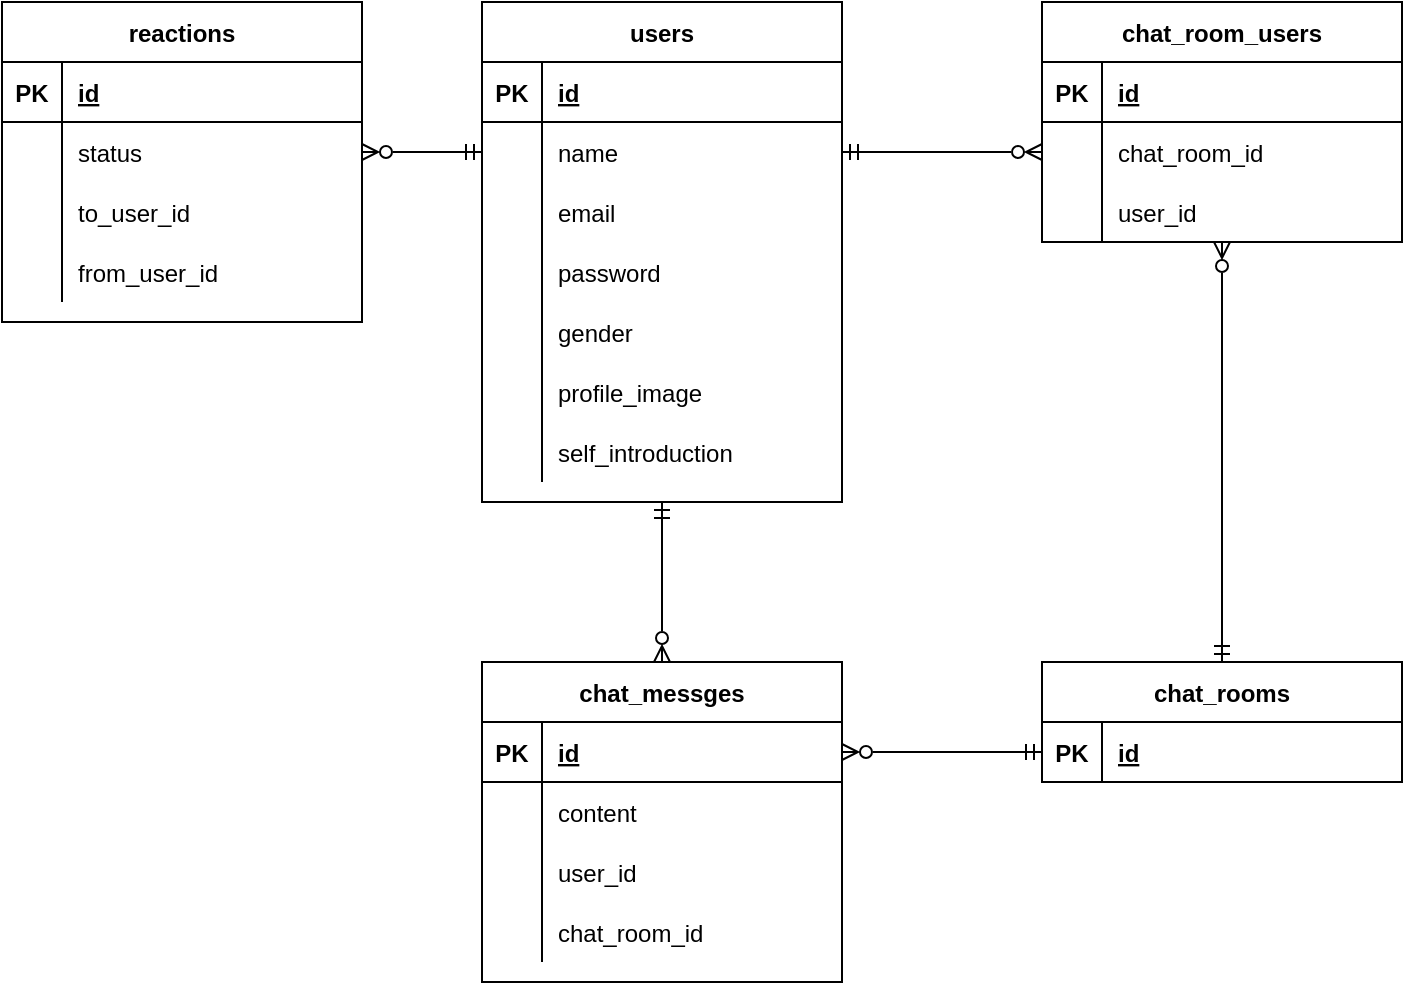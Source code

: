 <mxfile version="20.3.3" type="google"><diagram id="Gw4H7BGoseLWrqRV_3Ii" name="ページ1"><mxGraphModel dx="1426" dy="768" grid="1" gridSize="10" guides="1" tooltips="1" connect="1" arrows="1" fold="1" page="1" pageScale="1" pageWidth="827" pageHeight="1169" math="0" shadow="0"><root><mxCell id="0"/><mxCell id="1" parent="0"/><mxCell id="ce9aBGdU0RYDEE_HcJih-2" value="reactions" style="shape=table;startSize=30;container=1;collapsible=1;childLayout=tableLayout;fixedRows=1;rowLines=0;fontStyle=1;align=center;resizeLast=1;" vertex="1" parent="1"><mxGeometry x="60" y="40" width="180" height="160" as="geometry"/></mxCell><mxCell id="ce9aBGdU0RYDEE_HcJih-3" value="" style="shape=tableRow;horizontal=0;startSize=0;swimlaneHead=0;swimlaneBody=0;fillColor=none;collapsible=0;dropTarget=0;points=[[0,0.5],[1,0.5]];portConstraint=eastwest;top=0;left=0;right=0;bottom=1;" vertex="1" parent="ce9aBGdU0RYDEE_HcJih-2"><mxGeometry y="30" width="180" height="30" as="geometry"/></mxCell><mxCell id="ce9aBGdU0RYDEE_HcJih-4" value="PK" style="shape=partialRectangle;connectable=0;fillColor=none;top=0;left=0;bottom=0;right=0;fontStyle=1;overflow=hidden;" vertex="1" parent="ce9aBGdU0RYDEE_HcJih-3"><mxGeometry width="30" height="30" as="geometry"><mxRectangle width="30" height="30" as="alternateBounds"/></mxGeometry></mxCell><mxCell id="ce9aBGdU0RYDEE_HcJih-5" value="id" style="shape=partialRectangle;connectable=0;fillColor=none;top=0;left=0;bottom=0;right=0;align=left;spacingLeft=6;fontStyle=5;overflow=hidden;" vertex="1" parent="ce9aBGdU0RYDEE_HcJih-3"><mxGeometry x="30" width="150" height="30" as="geometry"><mxRectangle width="150" height="30" as="alternateBounds"/></mxGeometry></mxCell><mxCell id="ce9aBGdU0RYDEE_HcJih-6" value="" style="shape=tableRow;horizontal=0;startSize=0;swimlaneHead=0;swimlaneBody=0;fillColor=none;collapsible=0;dropTarget=0;points=[[0,0.5],[1,0.5]];portConstraint=eastwest;top=0;left=0;right=0;bottom=0;" vertex="1" parent="ce9aBGdU0RYDEE_HcJih-2"><mxGeometry y="60" width="180" height="30" as="geometry"/></mxCell><mxCell id="ce9aBGdU0RYDEE_HcJih-7" value="" style="shape=partialRectangle;connectable=0;fillColor=none;top=0;left=0;bottom=0;right=0;editable=1;overflow=hidden;" vertex="1" parent="ce9aBGdU0RYDEE_HcJih-6"><mxGeometry width="30" height="30" as="geometry"><mxRectangle width="30" height="30" as="alternateBounds"/></mxGeometry></mxCell><mxCell id="ce9aBGdU0RYDEE_HcJih-8" value="status" style="shape=partialRectangle;connectable=0;fillColor=none;top=0;left=0;bottom=0;right=0;align=left;spacingLeft=6;overflow=hidden;" vertex="1" parent="ce9aBGdU0RYDEE_HcJih-6"><mxGeometry x="30" width="150" height="30" as="geometry"><mxRectangle width="150" height="30" as="alternateBounds"/></mxGeometry></mxCell><mxCell id="ce9aBGdU0RYDEE_HcJih-9" value="" style="shape=tableRow;horizontal=0;startSize=0;swimlaneHead=0;swimlaneBody=0;fillColor=none;collapsible=0;dropTarget=0;points=[[0,0.5],[1,0.5]];portConstraint=eastwest;top=0;left=0;right=0;bottom=0;" vertex="1" parent="ce9aBGdU0RYDEE_HcJih-2"><mxGeometry y="90" width="180" height="30" as="geometry"/></mxCell><mxCell id="ce9aBGdU0RYDEE_HcJih-10" value="" style="shape=partialRectangle;connectable=0;fillColor=none;top=0;left=0;bottom=0;right=0;editable=1;overflow=hidden;" vertex="1" parent="ce9aBGdU0RYDEE_HcJih-9"><mxGeometry width="30" height="30" as="geometry"><mxRectangle width="30" height="30" as="alternateBounds"/></mxGeometry></mxCell><mxCell id="ce9aBGdU0RYDEE_HcJih-11" value="to_user_id" style="shape=partialRectangle;connectable=0;fillColor=none;top=0;left=0;bottom=0;right=0;align=left;spacingLeft=6;overflow=hidden;" vertex="1" parent="ce9aBGdU0RYDEE_HcJih-9"><mxGeometry x="30" width="150" height="30" as="geometry"><mxRectangle width="150" height="30" as="alternateBounds"/></mxGeometry></mxCell><mxCell id="ce9aBGdU0RYDEE_HcJih-12" value="" style="shape=tableRow;horizontal=0;startSize=0;swimlaneHead=0;swimlaneBody=0;fillColor=none;collapsible=0;dropTarget=0;points=[[0,0.5],[1,0.5]];portConstraint=eastwest;top=0;left=0;right=0;bottom=0;" vertex="1" parent="ce9aBGdU0RYDEE_HcJih-2"><mxGeometry y="120" width="180" height="30" as="geometry"/></mxCell><mxCell id="ce9aBGdU0RYDEE_HcJih-13" value="" style="shape=partialRectangle;connectable=0;fillColor=none;top=0;left=0;bottom=0;right=0;editable=1;overflow=hidden;" vertex="1" parent="ce9aBGdU0RYDEE_HcJih-12"><mxGeometry width="30" height="30" as="geometry"><mxRectangle width="30" height="30" as="alternateBounds"/></mxGeometry></mxCell><mxCell id="ce9aBGdU0RYDEE_HcJih-14" value="from_user_id" style="shape=partialRectangle;connectable=0;fillColor=none;top=0;left=0;bottom=0;right=0;align=left;spacingLeft=6;overflow=hidden;" vertex="1" parent="ce9aBGdU0RYDEE_HcJih-12"><mxGeometry x="30" width="150" height="30" as="geometry"><mxRectangle width="150" height="30" as="alternateBounds"/></mxGeometry></mxCell><mxCell id="ce9aBGdU0RYDEE_HcJih-15" value="users" style="shape=table;startSize=30;container=1;collapsible=1;childLayout=tableLayout;fixedRows=1;rowLines=0;fontStyle=1;align=center;resizeLast=1;" vertex="1" parent="1"><mxGeometry x="300" y="40" width="180" height="250" as="geometry"/></mxCell><mxCell id="ce9aBGdU0RYDEE_HcJih-16" value="" style="shape=tableRow;horizontal=0;startSize=0;swimlaneHead=0;swimlaneBody=0;fillColor=none;collapsible=0;dropTarget=0;points=[[0,0.5],[1,0.5]];portConstraint=eastwest;top=0;left=0;right=0;bottom=1;" vertex="1" parent="ce9aBGdU0RYDEE_HcJih-15"><mxGeometry y="30" width="180" height="30" as="geometry"/></mxCell><mxCell id="ce9aBGdU0RYDEE_HcJih-17" value="PK" style="shape=partialRectangle;connectable=0;fillColor=none;top=0;left=0;bottom=0;right=0;fontStyle=1;overflow=hidden;" vertex="1" parent="ce9aBGdU0RYDEE_HcJih-16"><mxGeometry width="30" height="30" as="geometry"><mxRectangle width="30" height="30" as="alternateBounds"/></mxGeometry></mxCell><mxCell id="ce9aBGdU0RYDEE_HcJih-18" value="id" style="shape=partialRectangle;connectable=0;fillColor=none;top=0;left=0;bottom=0;right=0;align=left;spacingLeft=6;fontStyle=5;overflow=hidden;" vertex="1" parent="ce9aBGdU0RYDEE_HcJih-16"><mxGeometry x="30" width="150" height="30" as="geometry"><mxRectangle width="150" height="30" as="alternateBounds"/></mxGeometry></mxCell><mxCell id="ce9aBGdU0RYDEE_HcJih-19" value="" style="shape=tableRow;horizontal=0;startSize=0;swimlaneHead=0;swimlaneBody=0;fillColor=none;collapsible=0;dropTarget=0;points=[[0,0.5],[1,0.5]];portConstraint=eastwest;top=0;left=0;right=0;bottom=0;" vertex="1" parent="ce9aBGdU0RYDEE_HcJih-15"><mxGeometry y="60" width="180" height="30" as="geometry"/></mxCell><mxCell id="ce9aBGdU0RYDEE_HcJih-20" value="" style="shape=partialRectangle;connectable=0;fillColor=none;top=0;left=0;bottom=0;right=0;editable=1;overflow=hidden;" vertex="1" parent="ce9aBGdU0RYDEE_HcJih-19"><mxGeometry width="30" height="30" as="geometry"><mxRectangle width="30" height="30" as="alternateBounds"/></mxGeometry></mxCell><mxCell id="ce9aBGdU0RYDEE_HcJih-21" value="name" style="shape=partialRectangle;connectable=0;fillColor=none;top=0;left=0;bottom=0;right=0;align=left;spacingLeft=6;overflow=hidden;" vertex="1" parent="ce9aBGdU0RYDEE_HcJih-19"><mxGeometry x="30" width="150" height="30" as="geometry"><mxRectangle width="150" height="30" as="alternateBounds"/></mxGeometry></mxCell><mxCell id="ce9aBGdU0RYDEE_HcJih-22" value="" style="shape=tableRow;horizontal=0;startSize=0;swimlaneHead=0;swimlaneBody=0;fillColor=none;collapsible=0;dropTarget=0;points=[[0,0.5],[1,0.5]];portConstraint=eastwest;top=0;left=0;right=0;bottom=0;" vertex="1" parent="ce9aBGdU0RYDEE_HcJih-15"><mxGeometry y="90" width="180" height="30" as="geometry"/></mxCell><mxCell id="ce9aBGdU0RYDEE_HcJih-23" value="" style="shape=partialRectangle;connectable=0;fillColor=none;top=0;left=0;bottom=0;right=0;editable=1;overflow=hidden;" vertex="1" parent="ce9aBGdU0RYDEE_HcJih-22"><mxGeometry width="30" height="30" as="geometry"><mxRectangle width="30" height="30" as="alternateBounds"/></mxGeometry></mxCell><mxCell id="ce9aBGdU0RYDEE_HcJih-24" value="email " style="shape=partialRectangle;connectable=0;fillColor=none;top=0;left=0;bottom=0;right=0;align=left;spacingLeft=6;overflow=hidden;" vertex="1" parent="ce9aBGdU0RYDEE_HcJih-22"><mxGeometry x="30" width="150" height="30" as="geometry"><mxRectangle width="150" height="30" as="alternateBounds"/></mxGeometry></mxCell><mxCell id="ce9aBGdU0RYDEE_HcJih-25" value="" style="shape=tableRow;horizontal=0;startSize=0;swimlaneHead=0;swimlaneBody=0;fillColor=none;collapsible=0;dropTarget=0;points=[[0,0.5],[1,0.5]];portConstraint=eastwest;top=0;left=0;right=0;bottom=0;" vertex="1" parent="ce9aBGdU0RYDEE_HcJih-15"><mxGeometry y="120" width="180" height="30" as="geometry"/></mxCell><mxCell id="ce9aBGdU0RYDEE_HcJih-26" value="" style="shape=partialRectangle;connectable=0;fillColor=none;top=0;left=0;bottom=0;right=0;editable=1;overflow=hidden;" vertex="1" parent="ce9aBGdU0RYDEE_HcJih-25"><mxGeometry width="30" height="30" as="geometry"><mxRectangle width="30" height="30" as="alternateBounds"/></mxGeometry></mxCell><mxCell id="ce9aBGdU0RYDEE_HcJih-27" value="password" style="shape=partialRectangle;connectable=0;fillColor=none;top=0;left=0;bottom=0;right=0;align=left;spacingLeft=6;overflow=hidden;" vertex="1" parent="ce9aBGdU0RYDEE_HcJih-25"><mxGeometry x="30" width="150" height="30" as="geometry"><mxRectangle width="150" height="30" as="alternateBounds"/></mxGeometry></mxCell><mxCell id="ce9aBGdU0RYDEE_HcJih-28" value="" style="shape=tableRow;horizontal=0;startSize=0;swimlaneHead=0;swimlaneBody=0;fillColor=none;collapsible=0;dropTarget=0;points=[[0,0.5],[1,0.5]];portConstraint=eastwest;top=0;left=0;right=0;bottom=0;" vertex="1" parent="ce9aBGdU0RYDEE_HcJih-15"><mxGeometry y="150" width="180" height="30" as="geometry"/></mxCell><mxCell id="ce9aBGdU0RYDEE_HcJih-29" value="" style="shape=partialRectangle;connectable=0;fillColor=none;top=0;left=0;bottom=0;right=0;editable=1;overflow=hidden;" vertex="1" parent="ce9aBGdU0RYDEE_HcJih-28"><mxGeometry width="30" height="30" as="geometry"><mxRectangle width="30" height="30" as="alternateBounds"/></mxGeometry></mxCell><mxCell id="ce9aBGdU0RYDEE_HcJih-30" value="gender" style="shape=partialRectangle;connectable=0;fillColor=none;top=0;left=0;bottom=0;right=0;align=left;spacingLeft=6;overflow=hidden;" vertex="1" parent="ce9aBGdU0RYDEE_HcJih-28"><mxGeometry x="30" width="150" height="30" as="geometry"><mxRectangle width="150" height="30" as="alternateBounds"/></mxGeometry></mxCell><mxCell id="ce9aBGdU0RYDEE_HcJih-31" value="" style="shape=tableRow;horizontal=0;startSize=0;swimlaneHead=0;swimlaneBody=0;fillColor=none;collapsible=0;dropTarget=0;points=[[0,0.5],[1,0.5]];portConstraint=eastwest;top=0;left=0;right=0;bottom=0;" vertex="1" parent="ce9aBGdU0RYDEE_HcJih-15"><mxGeometry y="180" width="180" height="30" as="geometry"/></mxCell><mxCell id="ce9aBGdU0RYDEE_HcJih-32" value="" style="shape=partialRectangle;connectable=0;fillColor=none;top=0;left=0;bottom=0;right=0;editable=1;overflow=hidden;" vertex="1" parent="ce9aBGdU0RYDEE_HcJih-31"><mxGeometry width="30" height="30" as="geometry"><mxRectangle width="30" height="30" as="alternateBounds"/></mxGeometry></mxCell><mxCell id="ce9aBGdU0RYDEE_HcJih-33" value="profile_image" style="shape=partialRectangle;connectable=0;fillColor=none;top=0;left=0;bottom=0;right=0;align=left;spacingLeft=6;overflow=hidden;" vertex="1" parent="ce9aBGdU0RYDEE_HcJih-31"><mxGeometry x="30" width="150" height="30" as="geometry"><mxRectangle width="150" height="30" as="alternateBounds"/></mxGeometry></mxCell><mxCell id="ce9aBGdU0RYDEE_HcJih-34" value="" style="shape=tableRow;horizontal=0;startSize=0;swimlaneHead=0;swimlaneBody=0;fillColor=none;collapsible=0;dropTarget=0;points=[[0,0.5],[1,0.5]];portConstraint=eastwest;top=0;left=0;right=0;bottom=0;" vertex="1" parent="ce9aBGdU0RYDEE_HcJih-15"><mxGeometry y="210" width="180" height="30" as="geometry"/></mxCell><mxCell id="ce9aBGdU0RYDEE_HcJih-35" value="" style="shape=partialRectangle;connectable=0;fillColor=none;top=0;left=0;bottom=0;right=0;editable=1;overflow=hidden;" vertex="1" parent="ce9aBGdU0RYDEE_HcJih-34"><mxGeometry width="30" height="30" as="geometry"><mxRectangle width="30" height="30" as="alternateBounds"/></mxGeometry></mxCell><mxCell id="ce9aBGdU0RYDEE_HcJih-36" value="self_introduction" style="shape=partialRectangle;connectable=0;fillColor=none;top=0;left=0;bottom=0;right=0;align=left;spacingLeft=6;overflow=hidden;" vertex="1" parent="ce9aBGdU0RYDEE_HcJih-34"><mxGeometry x="30" width="150" height="30" as="geometry"><mxRectangle width="150" height="30" as="alternateBounds"/></mxGeometry></mxCell><mxCell id="ce9aBGdU0RYDEE_HcJih-37" value="chat_room_users" style="shape=table;startSize=30;container=1;collapsible=1;childLayout=tableLayout;fixedRows=1;rowLines=0;fontStyle=1;align=center;resizeLast=1;" vertex="1" parent="1"><mxGeometry x="580" y="40" width="180" height="120" as="geometry"/></mxCell><mxCell id="ce9aBGdU0RYDEE_HcJih-38" value="" style="shape=tableRow;horizontal=0;startSize=0;swimlaneHead=0;swimlaneBody=0;fillColor=none;collapsible=0;dropTarget=0;points=[[0,0.5],[1,0.5]];portConstraint=eastwest;top=0;left=0;right=0;bottom=1;" vertex="1" parent="ce9aBGdU0RYDEE_HcJih-37"><mxGeometry y="30" width="180" height="30" as="geometry"/></mxCell><mxCell id="ce9aBGdU0RYDEE_HcJih-39" value="PK" style="shape=partialRectangle;connectable=0;fillColor=none;top=0;left=0;bottom=0;right=0;fontStyle=1;overflow=hidden;" vertex="1" parent="ce9aBGdU0RYDEE_HcJih-38"><mxGeometry width="30" height="30" as="geometry"><mxRectangle width="30" height="30" as="alternateBounds"/></mxGeometry></mxCell><mxCell id="ce9aBGdU0RYDEE_HcJih-40" value="id" style="shape=partialRectangle;connectable=0;fillColor=none;top=0;left=0;bottom=0;right=0;align=left;spacingLeft=6;fontStyle=5;overflow=hidden;" vertex="1" parent="ce9aBGdU0RYDEE_HcJih-38"><mxGeometry x="30" width="150" height="30" as="geometry"><mxRectangle width="150" height="30" as="alternateBounds"/></mxGeometry></mxCell><mxCell id="ce9aBGdU0RYDEE_HcJih-41" value="" style="shape=tableRow;horizontal=0;startSize=0;swimlaneHead=0;swimlaneBody=0;fillColor=none;collapsible=0;dropTarget=0;points=[[0,0.5],[1,0.5]];portConstraint=eastwest;top=0;left=0;right=0;bottom=0;" vertex="1" parent="ce9aBGdU0RYDEE_HcJih-37"><mxGeometry y="60" width="180" height="30" as="geometry"/></mxCell><mxCell id="ce9aBGdU0RYDEE_HcJih-42" value="" style="shape=partialRectangle;connectable=0;fillColor=none;top=0;left=0;bottom=0;right=0;editable=1;overflow=hidden;" vertex="1" parent="ce9aBGdU0RYDEE_HcJih-41"><mxGeometry width="30" height="30" as="geometry"><mxRectangle width="30" height="30" as="alternateBounds"/></mxGeometry></mxCell><mxCell id="ce9aBGdU0RYDEE_HcJih-43" value="chat_room_id" style="shape=partialRectangle;connectable=0;fillColor=none;top=0;left=0;bottom=0;right=0;align=left;spacingLeft=6;overflow=hidden;" vertex="1" parent="ce9aBGdU0RYDEE_HcJih-41"><mxGeometry x="30" width="150" height="30" as="geometry"><mxRectangle width="150" height="30" as="alternateBounds"/></mxGeometry></mxCell><mxCell id="ce9aBGdU0RYDEE_HcJih-44" value="" style="shape=tableRow;horizontal=0;startSize=0;swimlaneHead=0;swimlaneBody=0;fillColor=none;collapsible=0;dropTarget=0;points=[[0,0.5],[1,0.5]];portConstraint=eastwest;top=0;left=0;right=0;bottom=0;" vertex="1" parent="ce9aBGdU0RYDEE_HcJih-37"><mxGeometry y="90" width="180" height="30" as="geometry"/></mxCell><mxCell id="ce9aBGdU0RYDEE_HcJih-45" value="" style="shape=partialRectangle;connectable=0;fillColor=none;top=0;left=0;bottom=0;right=0;editable=1;overflow=hidden;" vertex="1" parent="ce9aBGdU0RYDEE_HcJih-44"><mxGeometry width="30" height="30" as="geometry"><mxRectangle width="30" height="30" as="alternateBounds"/></mxGeometry></mxCell><mxCell id="ce9aBGdU0RYDEE_HcJih-46" value="user_id" style="shape=partialRectangle;connectable=0;fillColor=none;top=0;left=0;bottom=0;right=0;align=left;spacingLeft=6;overflow=hidden;" vertex="1" parent="ce9aBGdU0RYDEE_HcJih-44"><mxGeometry x="30" width="150" height="30" as="geometry"><mxRectangle width="150" height="30" as="alternateBounds"/></mxGeometry></mxCell><mxCell id="ce9aBGdU0RYDEE_HcJih-59" value="chat_rooms" style="shape=table;startSize=30;container=1;collapsible=1;childLayout=tableLayout;fixedRows=1;rowLines=0;fontStyle=1;align=center;resizeLast=1;" vertex="1" parent="1"><mxGeometry x="580" y="370" width="180" height="60" as="geometry"/></mxCell><mxCell id="ce9aBGdU0RYDEE_HcJih-60" value="" style="shape=tableRow;horizontal=0;startSize=0;swimlaneHead=0;swimlaneBody=0;fillColor=none;collapsible=0;dropTarget=0;points=[[0,0.5],[1,0.5]];portConstraint=eastwest;top=0;left=0;right=0;bottom=1;" vertex="1" parent="ce9aBGdU0RYDEE_HcJih-59"><mxGeometry y="30" width="180" height="30" as="geometry"/></mxCell><mxCell id="ce9aBGdU0RYDEE_HcJih-61" value="PK" style="shape=partialRectangle;connectable=0;fillColor=none;top=0;left=0;bottom=0;right=0;fontStyle=1;overflow=hidden;" vertex="1" parent="ce9aBGdU0RYDEE_HcJih-60"><mxGeometry width="30" height="30" as="geometry"><mxRectangle width="30" height="30" as="alternateBounds"/></mxGeometry></mxCell><mxCell id="ce9aBGdU0RYDEE_HcJih-62" value="id" style="shape=partialRectangle;connectable=0;fillColor=none;top=0;left=0;bottom=0;right=0;align=left;spacingLeft=6;fontStyle=5;overflow=hidden;" vertex="1" parent="ce9aBGdU0RYDEE_HcJih-60"><mxGeometry x="30" width="150" height="30" as="geometry"><mxRectangle width="150" height="30" as="alternateBounds"/></mxGeometry></mxCell><mxCell id="ce9aBGdU0RYDEE_HcJih-69" value="chat_messges" style="shape=table;startSize=30;container=1;collapsible=1;childLayout=tableLayout;fixedRows=1;rowLines=0;fontStyle=1;align=center;resizeLast=1;" vertex="1" parent="1"><mxGeometry x="300" y="370" width="180" height="160" as="geometry"/></mxCell><mxCell id="ce9aBGdU0RYDEE_HcJih-70" value="" style="shape=tableRow;horizontal=0;startSize=0;swimlaneHead=0;swimlaneBody=0;fillColor=none;collapsible=0;dropTarget=0;points=[[0,0.5],[1,0.5]];portConstraint=eastwest;top=0;left=0;right=0;bottom=1;" vertex="1" parent="ce9aBGdU0RYDEE_HcJih-69"><mxGeometry y="30" width="180" height="30" as="geometry"/></mxCell><mxCell id="ce9aBGdU0RYDEE_HcJih-71" value="PK" style="shape=partialRectangle;connectable=0;fillColor=none;top=0;left=0;bottom=0;right=0;fontStyle=1;overflow=hidden;" vertex="1" parent="ce9aBGdU0RYDEE_HcJih-70"><mxGeometry width="30" height="30" as="geometry"><mxRectangle width="30" height="30" as="alternateBounds"/></mxGeometry></mxCell><mxCell id="ce9aBGdU0RYDEE_HcJih-72" value="id" style="shape=partialRectangle;connectable=0;fillColor=none;top=0;left=0;bottom=0;right=0;align=left;spacingLeft=6;fontStyle=5;overflow=hidden;" vertex="1" parent="ce9aBGdU0RYDEE_HcJih-70"><mxGeometry x="30" width="150" height="30" as="geometry"><mxRectangle width="150" height="30" as="alternateBounds"/></mxGeometry></mxCell><mxCell id="ce9aBGdU0RYDEE_HcJih-73" value="" style="shape=tableRow;horizontal=0;startSize=0;swimlaneHead=0;swimlaneBody=0;fillColor=none;collapsible=0;dropTarget=0;points=[[0,0.5],[1,0.5]];portConstraint=eastwest;top=0;left=0;right=0;bottom=0;" vertex="1" parent="ce9aBGdU0RYDEE_HcJih-69"><mxGeometry y="60" width="180" height="30" as="geometry"/></mxCell><mxCell id="ce9aBGdU0RYDEE_HcJih-74" value="" style="shape=partialRectangle;connectable=0;fillColor=none;top=0;left=0;bottom=0;right=0;editable=1;overflow=hidden;" vertex="1" parent="ce9aBGdU0RYDEE_HcJih-73"><mxGeometry width="30" height="30" as="geometry"><mxRectangle width="30" height="30" as="alternateBounds"/></mxGeometry></mxCell><mxCell id="ce9aBGdU0RYDEE_HcJih-75" value="content" style="shape=partialRectangle;connectable=0;fillColor=none;top=0;left=0;bottom=0;right=0;align=left;spacingLeft=6;overflow=hidden;" vertex="1" parent="ce9aBGdU0RYDEE_HcJih-73"><mxGeometry x="30" width="150" height="30" as="geometry"><mxRectangle width="150" height="30" as="alternateBounds"/></mxGeometry></mxCell><mxCell id="ce9aBGdU0RYDEE_HcJih-76" value="" style="shape=tableRow;horizontal=0;startSize=0;swimlaneHead=0;swimlaneBody=0;fillColor=none;collapsible=0;dropTarget=0;points=[[0,0.5],[1,0.5]];portConstraint=eastwest;top=0;left=0;right=0;bottom=0;" vertex="1" parent="ce9aBGdU0RYDEE_HcJih-69"><mxGeometry y="90" width="180" height="30" as="geometry"/></mxCell><mxCell id="ce9aBGdU0RYDEE_HcJih-77" value="" style="shape=partialRectangle;connectable=0;fillColor=none;top=0;left=0;bottom=0;right=0;editable=1;overflow=hidden;" vertex="1" parent="ce9aBGdU0RYDEE_HcJih-76"><mxGeometry width="30" height="30" as="geometry"><mxRectangle width="30" height="30" as="alternateBounds"/></mxGeometry></mxCell><mxCell id="ce9aBGdU0RYDEE_HcJih-78" value="user_id" style="shape=partialRectangle;connectable=0;fillColor=none;top=0;left=0;bottom=0;right=0;align=left;spacingLeft=6;overflow=hidden;" vertex="1" parent="ce9aBGdU0RYDEE_HcJih-76"><mxGeometry x="30" width="150" height="30" as="geometry"><mxRectangle width="150" height="30" as="alternateBounds"/></mxGeometry></mxCell><mxCell id="ce9aBGdU0RYDEE_HcJih-79" value="" style="shape=tableRow;horizontal=0;startSize=0;swimlaneHead=0;swimlaneBody=0;fillColor=none;collapsible=0;dropTarget=0;points=[[0,0.5],[1,0.5]];portConstraint=eastwest;top=0;left=0;right=0;bottom=0;" vertex="1" parent="ce9aBGdU0RYDEE_HcJih-69"><mxGeometry y="120" width="180" height="30" as="geometry"/></mxCell><mxCell id="ce9aBGdU0RYDEE_HcJih-80" value="" style="shape=partialRectangle;connectable=0;fillColor=none;top=0;left=0;bottom=0;right=0;editable=1;overflow=hidden;" vertex="1" parent="ce9aBGdU0RYDEE_HcJih-79"><mxGeometry width="30" height="30" as="geometry"><mxRectangle width="30" height="30" as="alternateBounds"/></mxGeometry></mxCell><mxCell id="ce9aBGdU0RYDEE_HcJih-81" value="chat_room_id" style="shape=partialRectangle;connectable=0;fillColor=none;top=0;left=0;bottom=0;right=0;align=left;spacingLeft=6;overflow=hidden;" vertex="1" parent="ce9aBGdU0RYDEE_HcJih-79"><mxGeometry x="30" width="150" height="30" as="geometry"><mxRectangle width="150" height="30" as="alternateBounds"/></mxGeometry></mxCell><mxCell id="ce9aBGdU0RYDEE_HcJih-91" style="edgeStyle=orthogonalEdgeStyle;rounded=0;orthogonalLoop=1;jettySize=auto;html=1;exitX=1;exitY=0.5;exitDx=0;exitDy=0;entryX=0;entryY=0.5;entryDx=0;entryDy=0;endArrow=ERmandOne;endFill=0;startArrow=ERzeroToMany;startFill=0;" edge="1" parent="1" source="ce9aBGdU0RYDEE_HcJih-6" target="ce9aBGdU0RYDEE_HcJih-19"><mxGeometry relative="1" as="geometry"/></mxCell><mxCell id="ce9aBGdU0RYDEE_HcJih-92" style="edgeStyle=orthogonalEdgeStyle;rounded=0;orthogonalLoop=1;jettySize=auto;html=1;exitX=0;exitY=0.5;exitDx=0;exitDy=0;startArrow=ERzeroToMany;startFill=0;endArrow=ERmandOne;endFill=0;entryX=1;entryY=0.5;entryDx=0;entryDy=0;" edge="1" parent="1" source="ce9aBGdU0RYDEE_HcJih-41" target="ce9aBGdU0RYDEE_HcJih-19"><mxGeometry relative="1" as="geometry"><mxPoint x="540" y="160" as="targetPoint"/></mxGeometry></mxCell><mxCell id="ce9aBGdU0RYDEE_HcJih-93" style="edgeStyle=orthogonalEdgeStyle;rounded=0;orthogonalLoop=1;jettySize=auto;html=1;exitX=0.5;exitY=1;exitDx=0;exitDy=0;startArrow=ERzeroToMany;startFill=0;endArrow=ERmandOne;endFill=0;exitPerimeter=0;" edge="1" parent="1" source="ce9aBGdU0RYDEE_HcJih-44"><mxGeometry relative="1" as="geometry"><mxPoint x="660" y="290" as="sourcePoint"/><mxPoint x="670" y="370" as="targetPoint"/></mxGeometry></mxCell><mxCell id="ce9aBGdU0RYDEE_HcJih-94" style="edgeStyle=orthogonalEdgeStyle;rounded=0;orthogonalLoop=1;jettySize=auto;html=1;exitX=1;exitY=0.5;exitDx=0;exitDy=0;startArrow=ERzeroToMany;startFill=0;endArrow=ERmandOne;endFill=0;entryX=0;entryY=0.5;entryDx=0;entryDy=0;" edge="1" parent="1" source="ce9aBGdU0RYDEE_HcJih-70" target="ce9aBGdU0RYDEE_HcJih-60"><mxGeometry relative="1" as="geometry"><mxPoint x="680" y="170" as="sourcePoint"/><mxPoint x="680" y="380" as="targetPoint"/></mxGeometry></mxCell><mxCell id="ce9aBGdU0RYDEE_HcJih-95" style="edgeStyle=orthogonalEdgeStyle;rounded=0;orthogonalLoop=1;jettySize=auto;html=1;exitX=0.5;exitY=0;exitDx=0;exitDy=0;startArrow=ERzeroToMany;startFill=0;endArrow=ERmandOne;endFill=0;entryX=0.5;entryY=1;entryDx=0;entryDy=0;" edge="1" parent="1" source="ce9aBGdU0RYDEE_HcJih-69" target="ce9aBGdU0RYDEE_HcJih-15"><mxGeometry relative="1" as="geometry"><mxPoint x="510" y="399.5" as="sourcePoint"/><mxPoint x="410" y="399.5" as="targetPoint"/></mxGeometry></mxCell></root></mxGraphModel></diagram></mxfile>